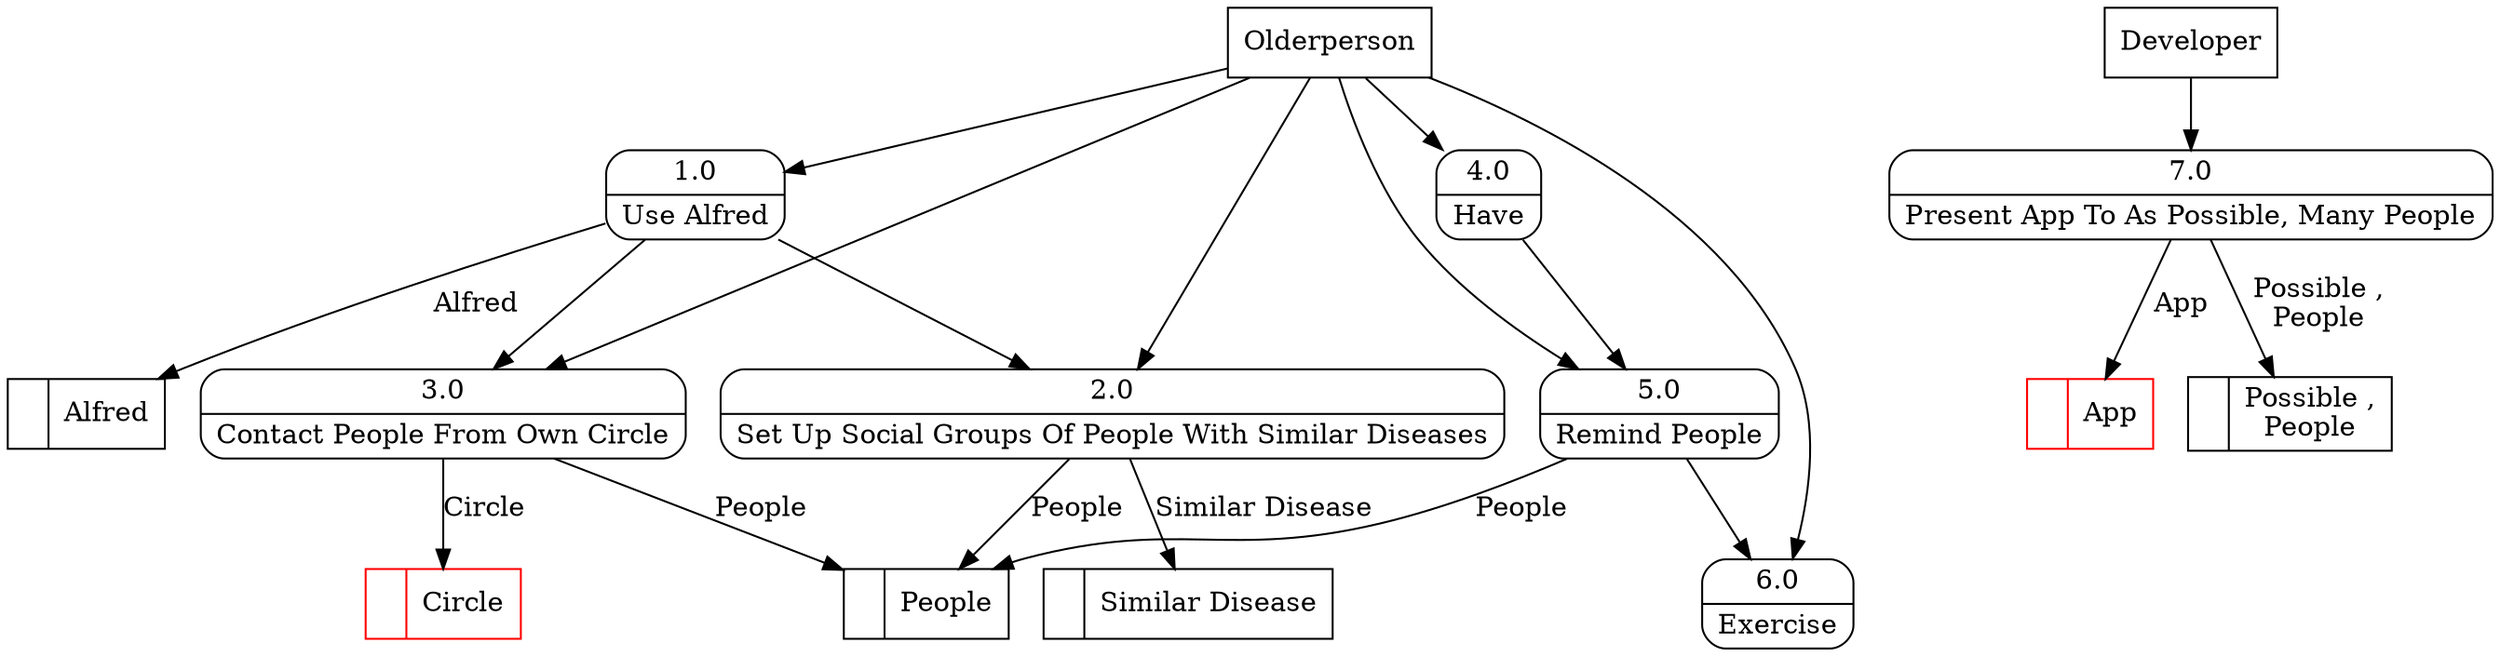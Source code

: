 digraph dfd2{ 
node[shape=record]
200 [label="<f0>  |<f1> Alfred " ];
201 [label="<f0>  |<f1> People " ];
202 [label="<f0>  |<f1> Similar Disease " ];
203 [label="<f0>  |<f1> Circle " color=red];
204 [label="<f0>  |<f1> App " color=red];
205 [label="<f0>  |<f1> Possible ,\nPeople " ];
206 [label="Olderperson" shape=box];
207 [label="Developer" shape=box];
208 [label="{<f0> 1.0|<f1> Use Alfred }" shape=Mrecord];
209 [label="{<f0> 2.0|<f1> Set Up Social Groups Of People With Similar Diseases }" shape=Mrecord];
210 [label="{<f0> 3.0|<f1> Contact People From Own Circle }" shape=Mrecord];
211 [label="{<f0> 4.0|<f1> Have }" shape=Mrecord];
212 [label="{<f0> 5.0|<f1> Remind People }" shape=Mrecord];
213 [label="{<f0> 6.0|<f1> Exercise }" shape=Mrecord];
214 [label="{<f0> 7.0|<f1> Present App To As Possible, Many People }" shape=Mrecord];
206 -> 208
206 -> 209
206 -> 210
206 -> 211
206 -> 212
206 -> 213
207 -> 214
208 -> 209
208 -> 210
208 -> 200 [label="Alfred"]
209 -> 201 [label="People"]
209 -> 202 [label="Similar Disease"]
210 -> 203 [label="Circle"]
210 -> 201 [label="People"]
211 -> 212
212 -> 213
212 -> 201 [label="People"]
214 -> 204 [label="App"]
214 -> 205 [label="Possible ,\nPeople"]
}